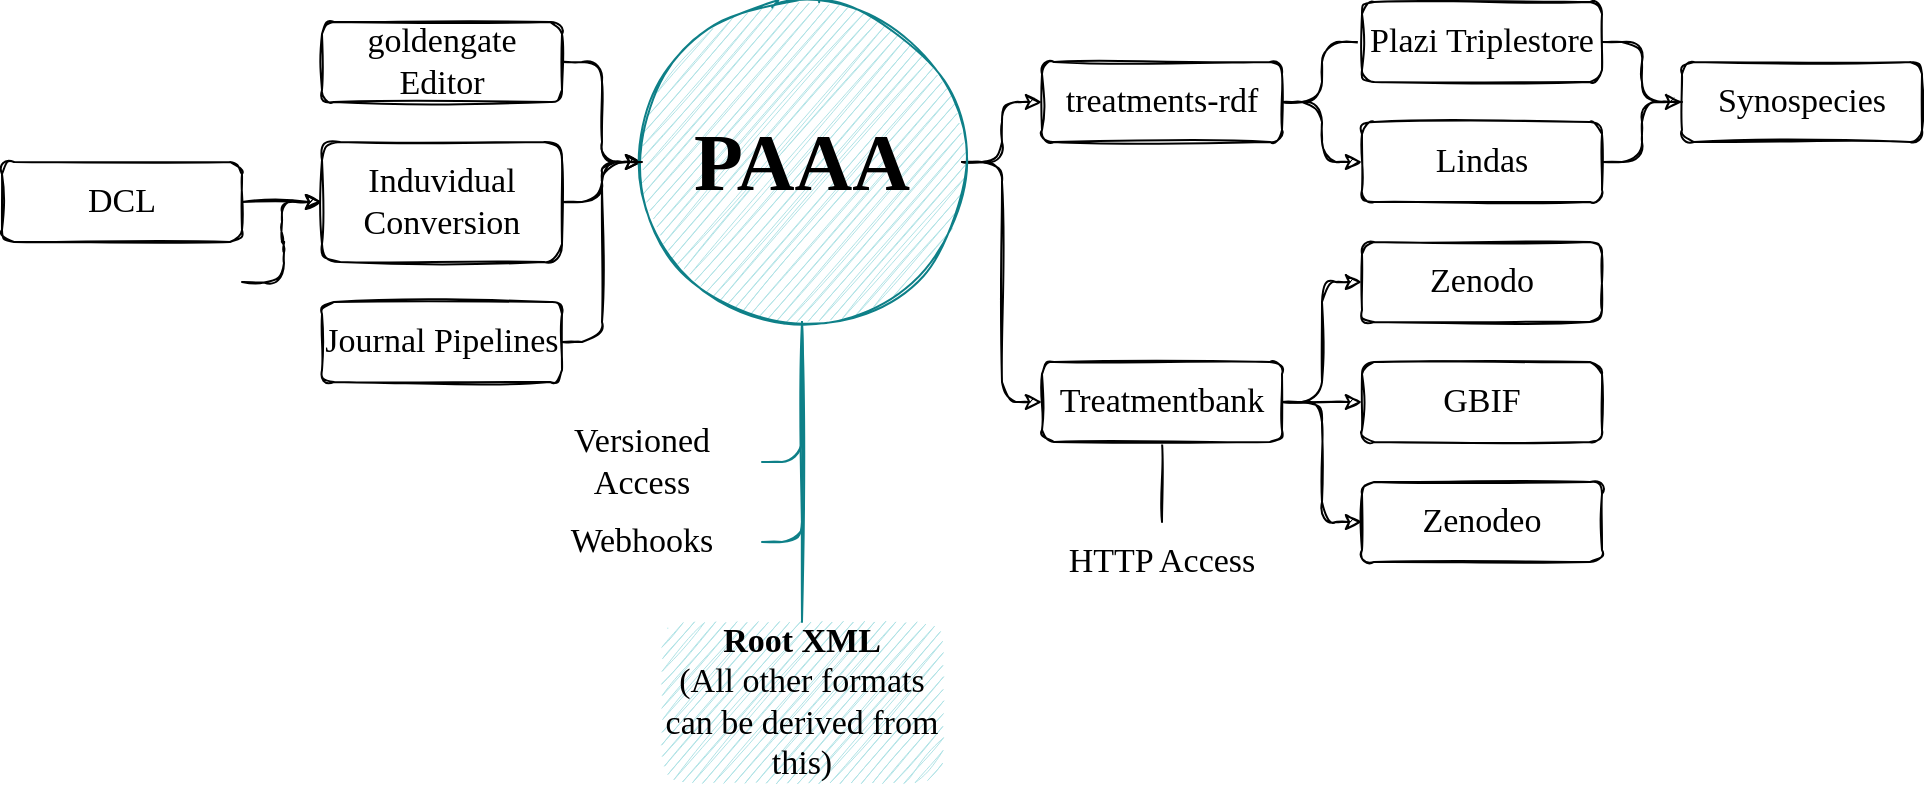 <mxfile version="16.5.2"><diagram id="UlZs0xGXxbSzZBibaD3L" name="Page-1"><mxGraphModel dx="1422" dy="831" grid="1" gridSize="10" guides="1" tooltips="1" connect="1" arrows="1" fold="1" page="1" pageScale="1" pageWidth="1169" pageHeight="827" math="0" shadow="0"><root><mxCell id="0"/><mxCell id="1" parent="0"/><mxCell id="aCpbkd0zEaJIKo2YUV86-23" style="edgeStyle=orthogonalEdgeStyle;rounded=1;sketch=1;orthogonalLoop=1;jettySize=auto;html=1;entryX=1;entryY=0.5;entryDx=0;entryDy=0;fontFamily=Inter;fontSource=https%3A%2F%2Ffonts.googleapis.com%2Fcss%3Ffamily%3DInter;fontSize=17;fontColor=#67AB9F;endArrow=none;endFill=0;fillColor=#b0e3e6;strokeColor=#0e8088;" edge="1" parent="1" source="aCpbkd0zEaJIKo2YUV86-32" target="aCpbkd0zEaJIKo2YUV86-14"><mxGeometry relative="1" as="geometry"><mxPoint x="510.029" y="110" as="sourcePoint"/></mxGeometry></mxCell><mxCell id="aCpbkd0zEaJIKo2YUV86-12" style="edgeStyle=orthogonalEdgeStyle;rounded=1;orthogonalLoop=1;jettySize=auto;html=1;elbow=vertical;sketch=1;fontFamily=Caveat;fontSource=https%3A%2F%2Ffonts.googleapis.com%2Fcss%3Ffamily%3DCaveat;fontSize=17;" edge="1" parent="1" source="aCpbkd0zEaJIKo2YUV86-9" target="aCpbkd0zEaJIKo2YUV86-11"><mxGeometry relative="1" as="geometry"/></mxCell><mxCell id="aCpbkd0zEaJIKo2YUV86-9" value="Lindas" style="rounded=1;whiteSpace=wrap;html=1;sketch=1;fontFamily=Caveat;fontSource=https%3A%2F%2Ffonts.googleapis.com%2Fcss%3Ffamily%3DCaveat;fontSize=17;" vertex="1" parent="1"><mxGeometry x="780" y="160" width="120" height="40" as="geometry"/></mxCell><mxCell id="aCpbkd0zEaJIKo2YUV86-10" style="orthogonalLoop=1;jettySize=auto;html=1;entryX=0;entryY=0.5;entryDx=0;entryDy=0;edgeStyle=orthogonalEdgeStyle;rounded=1;exitX=1;exitY=0.5;exitDx=0;exitDy=0;sketch=1;fontFamily=Caveat;fontSource=https%3A%2F%2Ffonts.googleapis.com%2Fcss%3Ffamily%3DCaveat;fontSize=17;" edge="1" parent="1" source="aCpbkd0zEaJIKo2YUV86-6" target="aCpbkd0zEaJIKo2YUV86-9"><mxGeometry relative="1" as="geometry"/></mxCell><mxCell id="aCpbkd0zEaJIKo2YUV86-11" value="Synospecies" style="rounded=1;whiteSpace=wrap;html=1;sketch=1;fontFamily=Caveat;fontSource=https%3A%2F%2Ffonts.googleapis.com%2Fcss%3Ffamily%3DCaveat;fontSize=17;" vertex="1" parent="1"><mxGeometry x="940" y="130" width="120" height="40" as="geometry"/></mxCell><mxCell id="aCpbkd0zEaJIKo2YUV86-14" value="Webhooks" style="text;html=1;align=center;verticalAlign=middle;whiteSpace=wrap;rounded=0;fontFamily=Caveat;spacing=2;spacingRight=0;sketch=1;fontSource=https%3A%2F%2Ffonts.googleapis.com%2Fcss%3Ffamily%3DCaveat;fontSize=17;" vertex="1" parent="1"><mxGeometry x="360" y="350" width="120" height="40" as="geometry"/></mxCell><mxCell id="aCpbkd0zEaJIKo2YUV86-36" style="edgeStyle=orthogonalEdgeStyle;rounded=1;sketch=1;orthogonalLoop=1;jettySize=auto;html=1;fontFamily=Caveat;fontSource=https%3A%2F%2Ffonts.googleapis.com%2Fcss%3Ffamily%3DCaveat;fontSize=28;fontColor=#67AB9F;endArrow=classic;endFill=1;entryX=0;entryY=0.5;entryDx=0;entryDy=0;" edge="1" parent="1" source="aCpbkd0zEaJIKo2YUV86-19" target="aCpbkd0zEaJIKo2YUV86-35"><mxGeometry relative="1" as="geometry"/></mxCell><mxCell id="aCpbkd0zEaJIKo2YUV86-38" style="edgeStyle=orthogonalEdgeStyle;rounded=1;sketch=1;orthogonalLoop=1;jettySize=auto;html=1;entryX=0;entryY=0.5;entryDx=0;entryDy=0;fontFamily=Caveat;fontSource=https%3A%2F%2Ffonts.googleapis.com%2Fcss%3Ffamily%3DCaveat;fontSize=28;fontColor=#67AB9F;endArrow=classic;endFill=1;" edge="1" parent="1" source="aCpbkd0zEaJIKo2YUV86-19" target="aCpbkd0zEaJIKo2YUV86-37"><mxGeometry relative="1" as="geometry"/></mxCell><mxCell id="aCpbkd0zEaJIKo2YUV86-40" style="edgeStyle=orthogonalEdgeStyle;rounded=1;sketch=1;orthogonalLoop=1;jettySize=auto;html=1;entryX=0;entryY=0.5;entryDx=0;entryDy=0;fontFamily=Caveat;fontSource=https%3A%2F%2Ffonts.googleapis.com%2Fcss%3Ffamily%3DCaveat;fontSize=28;fontColor=#67AB9F;endArrow=classic;endFill=1;" edge="1" parent="1" source="aCpbkd0zEaJIKo2YUV86-19" target="aCpbkd0zEaJIKo2YUV86-39"><mxGeometry relative="1" as="geometry"/></mxCell><mxCell id="aCpbkd0zEaJIKo2YUV86-42" style="edgeStyle=orthogonalEdgeStyle;rounded=1;sketch=1;orthogonalLoop=1;jettySize=auto;html=1;fontFamily=Caveat;fontSource=https%3A%2F%2Ffonts.googleapis.com%2Fcss%3Ffamily%3DCaveat;fontSize=28;fontColor=#67AB9F;endArrow=none;endFill=0;" edge="1" parent="1" source="aCpbkd0zEaJIKo2YUV86-19" target="aCpbkd0zEaJIKo2YUV86-41"><mxGeometry relative="1" as="geometry"/></mxCell><mxCell id="aCpbkd0zEaJIKo2YUV86-19" value="Treatmentbank" style="rounded=1;whiteSpace=wrap;html=1;sketch=1;fontFamily=Caveat;fontSource=https%3A%2F%2Ffonts.googleapis.com%2Fcss%3Ffamily%3DCaveat;fontSize=17;" vertex="1" parent="1"><mxGeometry x="620" y="280" width="120" height="40" as="geometry"/></mxCell><mxCell id="aCpbkd0zEaJIKo2YUV86-20" style="edgeStyle=orthogonalEdgeStyle;rounded=1;sketch=1;orthogonalLoop=1;jettySize=auto;html=1;entryX=0;entryY=0.5;entryDx=0;entryDy=0;fontFamily=Inter;fontSource=https%3A%2F%2Ffonts.googleapis.com%2Fcss%3Ffamily%3DInter;fontSize=17;fontColor=#67AB9F;" edge="1" parent="1" source="aCpbkd0zEaJIKo2YUV86-32" target="aCpbkd0zEaJIKo2YUV86-19"><mxGeometry relative="1" as="geometry"><mxPoint x="580.0" y="260.034" as="sourcePoint"/></mxGeometry></mxCell><mxCell id="aCpbkd0zEaJIKo2YUV86-44" style="edgeStyle=orthogonalEdgeStyle;rounded=1;sketch=1;orthogonalLoop=1;jettySize=auto;html=1;entryX=0;entryY=0.5;entryDx=0;entryDy=0;fontFamily=Caveat;fontSource=https%3A%2F%2Ffonts.googleapis.com%2Fcss%3Ffamily%3DCaveat;fontSize=28;fontColor=#67AB9F;endArrow=none;endFill=0;" edge="1" parent="1" source="aCpbkd0zEaJIKo2YUV86-6" target="aCpbkd0zEaJIKo2YUV86-43"><mxGeometry relative="1" as="geometry"/></mxCell><mxCell id="aCpbkd0zEaJIKo2YUV86-6" value="treatments-rdf" style="rounded=1;whiteSpace=wrap;html=1;sketch=1;fontFamily=Caveat;fontSource=https%3A%2F%2Ffonts.googleapis.com%2Fcss%3Ffamily%3DCaveat;fontSize=17;" vertex="1" parent="1"><mxGeometry x="620" y="130" width="120" height="40" as="geometry"/></mxCell><mxCell id="aCpbkd0zEaJIKo2YUV86-7" style="edgeStyle=orthogonalEdgeStyle;rounded=1;orthogonalLoop=1;jettySize=auto;html=1;elbow=vertical;sketch=1;fontFamily=Caveat;fontSource=https%3A%2F%2Ffonts.googleapis.com%2Fcss%3Ffamily%3DCaveat;fontSize=17;entryX=0;entryY=0.5;entryDx=0;entryDy=0;" edge="1" parent="1" source="aCpbkd0zEaJIKo2YUV86-32" target="aCpbkd0zEaJIKo2YUV86-6"><mxGeometry relative="1" as="geometry"><mxPoint x="580.0" y="260.034" as="sourcePoint"/></mxGeometry></mxCell><mxCell id="aCpbkd0zEaJIKo2YUV86-4" value="goldengate Editor" style="rounded=1;whiteSpace=wrap;html=1;sketch=1;fontFamily=Caveat;fontSource=https%3A%2F%2Ffonts.googleapis.com%2Fcss%3Ffamily%3DCaveat;fontSize=17;" vertex="1" parent="1"><mxGeometry x="260" y="110" width="120" height="40" as="geometry"/></mxCell><mxCell id="aCpbkd0zEaJIKo2YUV86-5" style="edgeStyle=orthogonalEdgeStyle;rounded=1;orthogonalLoop=1;jettySize=auto;html=1;elbow=vertical;sketch=1;fontFamily=Caveat;fontSource=https%3A%2F%2Ffonts.googleapis.com%2Fcss%3Ffamily%3DCaveat;fontSize=17;" edge="1" parent="1" source="aCpbkd0zEaJIKo2YUV86-4" target="aCpbkd0zEaJIKo2YUV86-32"><mxGeometry relative="1" as="geometry"><mxPoint x="430" y="180.029" as="targetPoint"/></mxGeometry></mxCell><mxCell id="aCpbkd0zEaJIKo2YUV86-21" value="&lt;div&gt;Versioned Access&lt;/div&gt;" style="text;html=1;align=center;verticalAlign=middle;whiteSpace=wrap;rounded=0;fontFamily=Caveat;spacing=2;spacingRight=0;sketch=1;fontSource=https%3A%2F%2Ffonts.googleapis.com%2Fcss%3Ffamily%3DCaveat;fontSize=17;" vertex="1" parent="1"><mxGeometry x="360" y="310" width="120" height="40" as="geometry"/></mxCell><mxCell id="aCpbkd0zEaJIKo2YUV86-22" style="edgeStyle=orthogonalEdgeStyle;rounded=1;sketch=1;orthogonalLoop=1;jettySize=auto;html=1;fontFamily=Inter;fontSource=https%3A%2F%2Ffonts.googleapis.com%2Fcss%3Ffamily%3DInter;fontSize=17;fontColor=#67AB9F;entryX=1;entryY=0.5;entryDx=0;entryDy=0;endArrow=none;endFill=0;fillColor=#b0e3e6;strokeColor=#0e8088;" edge="1" parent="1" source="aCpbkd0zEaJIKo2YUV86-32" target="aCpbkd0zEaJIKo2YUV86-21"><mxGeometry relative="1" as="geometry"><mxPoint x="510.029" y="110" as="sourcePoint"/></mxGeometry></mxCell><mxCell id="aCpbkd0zEaJIKo2YUV86-25" value="" style="edgeStyle=orthogonalEdgeStyle;rounded=1;sketch=1;orthogonalLoop=1;jettySize=auto;html=1;fontFamily=Inter;fontSource=https%3A%2F%2Ffonts.googleapis.com%2Fcss%3Ffamily%3DInter;fontSize=17;fontColor=#67AB9F;" edge="1" parent="1" source="aCpbkd0zEaJIKo2YUV86-24" target="aCpbkd0zEaJIKo2YUV86-32"><mxGeometry relative="1" as="geometry"><mxPoint x="430" y="180.029" as="targetPoint"/></mxGeometry></mxCell><mxCell id="aCpbkd0zEaJIKo2YUV86-24" value="Induvidual Conversion" style="rounded=1;whiteSpace=wrap;html=1;sketch=1;fontFamily=Caveat;fontSource=https%3A%2F%2Ffonts.googleapis.com%2Fcss%3Ffamily%3DCaveat;fontSize=17;" vertex="1" parent="1"><mxGeometry x="260" y="170" width="120" height="60" as="geometry"/></mxCell><mxCell id="aCpbkd0zEaJIKo2YUV86-27" style="edgeStyle=orthogonalEdgeStyle;rounded=1;sketch=1;orthogonalLoop=1;jettySize=auto;html=1;fontFamily=Inter;fontSource=https%3A%2F%2Ffonts.googleapis.com%2Fcss%3Ffamily%3DInter;fontSize=17;fontColor=#67AB9F;" edge="1" parent="1" source="aCpbkd0zEaJIKo2YUV86-26" target="aCpbkd0zEaJIKo2YUV86-24"><mxGeometry relative="1" as="geometry"/></mxCell><mxCell id="aCpbkd0zEaJIKo2YUV86-26" value="DCL" style="rounded=1;whiteSpace=wrap;html=1;sketch=1;fontFamily=Caveat;fontSource=https%3A%2F%2Ffonts.googleapis.com%2Fcss%3Ffamily%3DCaveat;fontSize=17;" vertex="1" parent="1"><mxGeometry x="100" y="180" width="120" height="40" as="geometry"/></mxCell><mxCell id="aCpbkd0zEaJIKo2YUV86-28" style="edgeStyle=orthogonalEdgeStyle;rounded=1;sketch=1;orthogonalLoop=1;jettySize=auto;html=1;fontFamily=Inter;fontSource=https%3A%2F%2Ffonts.googleapis.com%2Fcss%3Ffamily%3DInter;fontSize=17;fontColor=#67AB9F;entryX=0;entryY=0.5;entryDx=0;entryDy=0;" edge="1" parent="1" target="aCpbkd0zEaJIKo2YUV86-24"><mxGeometry relative="1" as="geometry"><mxPoint x="220" y="240" as="sourcePoint"/><mxPoint x="240" y="220" as="targetPoint"/></mxGeometry></mxCell><mxCell id="aCpbkd0zEaJIKo2YUV86-3" value="&lt;b&gt;Root XML&lt;/b&gt;&lt;br&gt;(All other formats can be derived from this)" style="rounded=1;whiteSpace=wrap;html=1;sketch=1;fontFamily=Caveat;fontSource=https%3A%2F%2Ffonts.googleapis.com%2Fcss%3Ffamily%3DCaveat;fontSize=17;fillColor=#b0e3e6;strokeColor=none;" vertex="1" parent="1"><mxGeometry x="430" y="410" width="140" height="80" as="geometry"/></mxCell><mxCell id="aCpbkd0zEaJIKo2YUV86-31" style="edgeStyle=orthogonalEdgeStyle;rounded=1;sketch=1;orthogonalLoop=1;jettySize=auto;html=1;fontFamily=Inter;fontSource=https%3A%2F%2Ffonts.googleapis.com%2Fcss%3Ffamily%3DInter;fontSize=17;fontColor=#67AB9F;endArrow=none;endFill=0;fillColor=#b0e3e6;strokeColor=#0e8088;" edge="1" parent="1" source="aCpbkd0zEaJIKo2YUV86-32" target="aCpbkd0zEaJIKo2YUV86-3"><mxGeometry relative="1" as="geometry"><mxPoint x="510" y="110" as="sourcePoint"/></mxGeometry></mxCell><mxCell id="aCpbkd0zEaJIKo2YUV86-32" value="&lt;p style=&quot;font-size: 40px;&quot;&gt;PAAA&lt;/p&gt;" style="ellipse;whiteSpace=wrap;html=1;aspect=fixed;rounded=1;shadow=0;glass=0;labelBackgroundColor=none;labelBorderColor=none;sketch=1;fontFamily=Caveat;fontSource=https%3A%2F%2Ffonts.googleapis.com%2Fcss%3Ffamily%3DCaveat;fontSize=40;fillColor=#b0e3e6;strokeColor=#0e8088;fontStyle=1" vertex="1" parent="1"><mxGeometry x="420" y="100" width="160" height="160" as="geometry"/></mxCell><mxCell id="aCpbkd0zEaJIKo2YUV86-34" style="edgeStyle=orthogonalEdgeStyle;rounded=1;sketch=1;orthogonalLoop=1;jettySize=auto;html=1;fontFamily=Caveat;fontSource=https%3A%2F%2Ffonts.googleapis.com%2Fcss%3Ffamily%3DCaveat;fontSize=28;fontColor=#67AB9F;endArrow=none;endFill=0;" edge="1" parent="1" source="aCpbkd0zEaJIKo2YUV86-33" target="aCpbkd0zEaJIKo2YUV86-32"><mxGeometry relative="1" as="geometry"/></mxCell><mxCell id="aCpbkd0zEaJIKo2YUV86-33" value="Journal Pipelines" style="rounded=1;whiteSpace=wrap;html=1;sketch=1;fontFamily=Caveat;fontSource=https%3A%2F%2Ffonts.googleapis.com%2Fcss%3Ffamily%3DCaveat;fontSize=17;" vertex="1" parent="1"><mxGeometry x="260" y="250" width="120" height="40" as="geometry"/></mxCell><mxCell id="aCpbkd0zEaJIKo2YUV86-35" value="Zenodo" style="rounded=1;whiteSpace=wrap;html=1;sketch=1;fontFamily=Caveat;fontSource=https%3A%2F%2Ffonts.googleapis.com%2Fcss%3Ffamily%3DCaveat;fontSize=17;" vertex="1" parent="1"><mxGeometry x="780" y="220" width="120" height="40" as="geometry"/></mxCell><mxCell id="aCpbkd0zEaJIKo2YUV86-37" value="GBIF" style="rounded=1;whiteSpace=wrap;html=1;sketch=1;fontFamily=Caveat;fontSource=https%3A%2F%2Ffonts.googleapis.com%2Fcss%3Ffamily%3DCaveat;fontSize=17;" vertex="1" parent="1"><mxGeometry x="780" y="280" width="120" height="40" as="geometry"/></mxCell><mxCell id="aCpbkd0zEaJIKo2YUV86-39" value="Zenodeo" style="rounded=1;whiteSpace=wrap;html=1;sketch=1;fontFamily=Caveat;fontSource=https%3A%2F%2Ffonts.googleapis.com%2Fcss%3Ffamily%3DCaveat;fontSize=17;" vertex="1" parent="1"><mxGeometry x="780" y="340" width="120" height="40" as="geometry"/></mxCell><mxCell id="aCpbkd0zEaJIKo2YUV86-41" value="HTTP Access" style="text;html=1;align=center;verticalAlign=middle;whiteSpace=wrap;rounded=0;fontFamily=Caveat;spacing=2;spacingRight=0;sketch=1;fontSource=https%3A%2F%2Ffonts.googleapis.com%2Fcss%3Ffamily%3DCaveat;fontSize=17;" vertex="1" parent="1"><mxGeometry x="620" y="360" width="120" height="40" as="geometry"/></mxCell><mxCell id="aCpbkd0zEaJIKo2YUV86-45" style="edgeStyle=orthogonalEdgeStyle;rounded=1;sketch=1;orthogonalLoop=1;jettySize=auto;html=1;entryX=0;entryY=0.5;entryDx=0;entryDy=0;fontFamily=Caveat;fontSource=https%3A%2F%2Ffonts.googleapis.com%2Fcss%3Ffamily%3DCaveat;fontSize=28;fontColor=#67AB9F;endArrow=none;endFill=0;" edge="1" parent="1" source="aCpbkd0zEaJIKo2YUV86-43" target="aCpbkd0zEaJIKo2YUV86-11"><mxGeometry relative="1" as="geometry"/></mxCell><mxCell id="aCpbkd0zEaJIKo2YUV86-43" value="Plazi Triplestore" style="rounded=1;whiteSpace=wrap;html=1;sketch=1;fontFamily=Caveat;fontSource=https%3A%2F%2Ffonts.googleapis.com%2Fcss%3Ffamily%3DCaveat;fontSize=17;" vertex="1" parent="1"><mxGeometry x="780" y="100" width="120" height="40" as="geometry"/></mxCell></root></mxGraphModel></diagram></mxfile>
